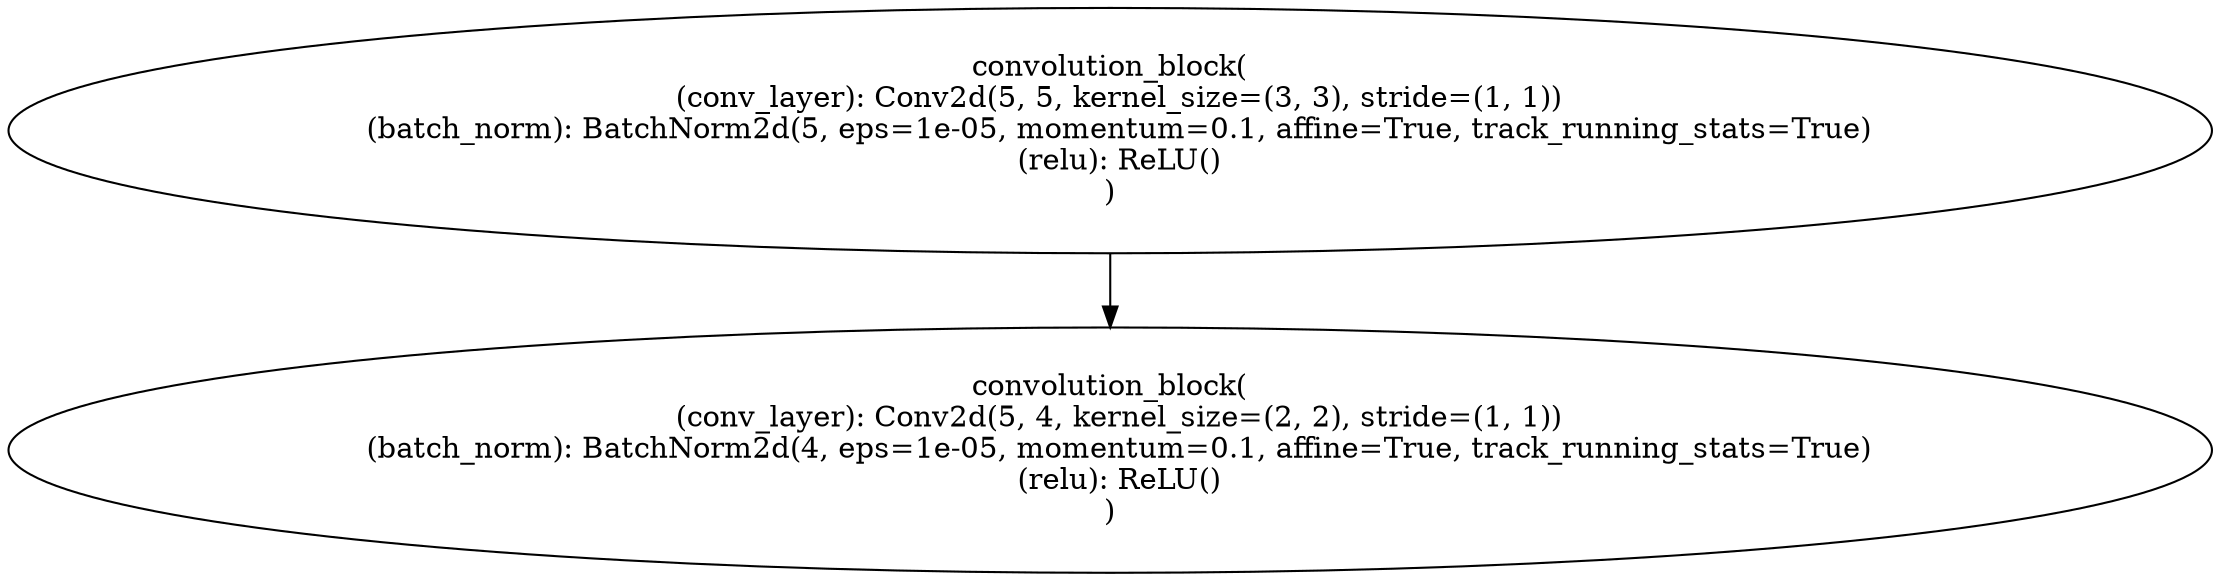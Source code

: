 // arch.gv
digraph arch {
	1 [label="convolution_block(
  (conv_layer): Conv2d(5, 5, kernel_size=(3, 3), stride=(1, 1))
  (batch_norm): BatchNorm2d(5, eps=1e-05, momentum=0.1, affine=True, track_running_stats=True)
  (relu): ReLU()
)"]
	2 [label="convolution_block(
  (conv_layer): Conv2d(5, 4, kernel_size=(2, 2), stride=(1, 1))
  (batch_norm): BatchNorm2d(4, eps=1e-05, momentum=0.1, affine=True, track_running_stats=True)
  (relu): ReLU()
)"]
	1 -> 2
}
